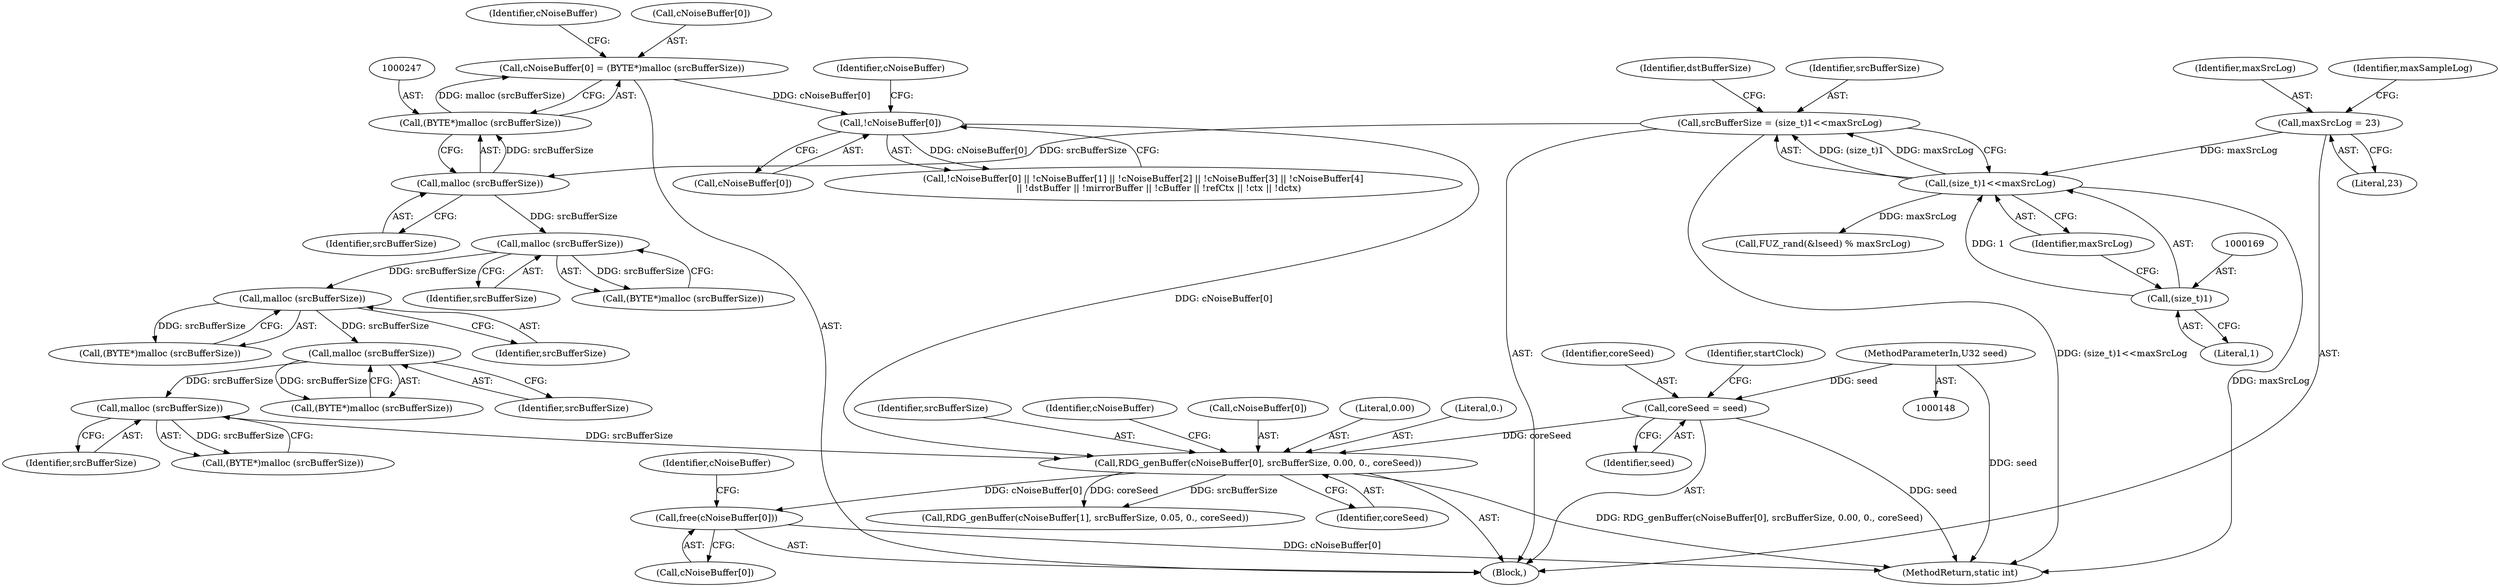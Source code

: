 digraph "0_zstd_3e5cdf1b6a85843e991d7d10f6a2567c15580da0_3@API" {
"1001442" [label="(Call,free(cNoiseBuffer[0]))"];
"1000326" [label="(Call,RDG_genBuffer(cNoiseBuffer[0], srcBufferSize, 0.00, 0., coreSeed))"];
"1000284" [label="(Call,!cNoiseBuffer[0])"];
"1000242" [label="(Call,cNoiseBuffer[0] = (BYTE*)malloc (srcBufferSize))"];
"1000246" [label="(Call,(BYTE*)malloc (srcBufferSize))"];
"1000248" [label="(Call,malloc (srcBufferSize))"];
"1000165" [label="(Call,srcBufferSize = (size_t)1<<maxSrcLog)"];
"1000167" [label="(Call,(size_t)1<<maxSrcLog)"];
"1000168" [label="(Call,(size_t)1)"];
"1000157" [label="(Call,maxSrcLog = 23)"];
"1000280" [label="(Call,malloc (srcBufferSize))"];
"1000272" [label="(Call,malloc (srcBufferSize))"];
"1000264" [label="(Call,malloc (srcBufferSize))"];
"1000256" [label="(Call,malloc (srcBufferSize))"];
"1000222" [label="(Call,coreSeed = seed)"];
"1000149" [label="(MethodParameterIn,U32 seed)"];
"1000283" [label="(Call,!cNoiseBuffer[0] || !cNoiseBuffer[1] || !cNoiseBuffer[2] || !cNoiseBuffer[3] || !cNoiseBuffer[4]\n           || !dstBuffer || !mirrorBuffer || !cBuffer || !refCtx || !ctx || !dctx)"];
"1000223" [label="(Identifier,coreSeed)"];
"1000330" [label="(Identifier,srcBufferSize)"];
"1001443" [label="(Call,cNoiseBuffer[0])"];
"1000157" [label="(Call,maxSrcLog = 23)"];
"1000278" [label="(Call,(BYTE*)malloc (srcBufferSize))"];
"1000158" [label="(Identifier,maxSrcLog)"];
"1000281" [label="(Identifier,srcBufferSize)"];
"1000326" [label="(Call,RDG_genBuffer(cNoiseBuffer[0], srcBufferSize, 0.00, 0., coreSeed))"];
"1000336" [label="(Identifier,cNoiseBuffer)"];
"1000270" [label="(Call,(BYTE*)malloc (srcBufferSize))"];
"1001442" [label="(Call,free(cNoiseBuffer[0]))"];
"1000291" [label="(Identifier,cNoiseBuffer)"];
"1000168" [label="(Call,(size_t)1)"];
"1000265" [label="(Identifier,srcBufferSize)"];
"1000162" [label="(Identifier,maxSampleLog)"];
"1000248" [label="(Call,malloc (srcBufferSize))"];
"1000171" [label="(Identifier,maxSrcLog)"];
"1001047" [label="(Call,FUZ_rand(&lseed) % maxSrcLog)"];
"1000242" [label="(Call,cNoiseBuffer[0] = (BYTE*)malloc (srcBufferSize))"];
"1000334" [label="(Call,RDG_genBuffer(cNoiseBuffer[1], srcBufferSize, 0.05, 0., coreSeed))"];
"1001475" [label="(MethodReturn,static int)"];
"1000284" [label="(Call,!cNoiseBuffer[0])"];
"1000280" [label="(Call,malloc (srcBufferSize))"];
"1000174" [label="(Identifier,dstBufferSize)"];
"1000273" [label="(Identifier,srcBufferSize)"];
"1000227" [label="(Identifier,startClock)"];
"1000249" [label="(Identifier,srcBufferSize)"];
"1000149" [label="(MethodParameterIn,U32 seed)"];
"1000262" [label="(Call,(BYTE*)malloc (srcBufferSize))"];
"1000159" [label="(Literal,23)"];
"1000256" [label="(Call,malloc (srcBufferSize))"];
"1000264" [label="(Call,malloc (srcBufferSize))"];
"1000285" [label="(Call,cNoiseBuffer[0])"];
"1000252" [label="(Identifier,cNoiseBuffer)"];
"1000155" [label="(Block,)"];
"1000224" [label="(Identifier,seed)"];
"1000166" [label="(Identifier,srcBufferSize)"];
"1000246" [label="(Call,(BYTE*)malloc (srcBufferSize))"];
"1001448" [label="(Identifier,cNoiseBuffer)"];
"1000243" [label="(Call,cNoiseBuffer[0])"];
"1000272" [label="(Call,malloc (srcBufferSize))"];
"1000254" [label="(Call,(BYTE*)malloc (srcBufferSize))"];
"1000165" [label="(Call,srcBufferSize = (size_t)1<<maxSrcLog)"];
"1000257" [label="(Identifier,srcBufferSize)"];
"1000327" [label="(Call,cNoiseBuffer[0])"];
"1000331" [label="(Literal,0.00)"];
"1000170" [label="(Literal,1)"];
"1000167" [label="(Call,(size_t)1<<maxSrcLog)"];
"1000332" [label="(Literal,0.)"];
"1000222" [label="(Call,coreSeed = seed)"];
"1000333" [label="(Identifier,coreSeed)"];
"1001442" -> "1000155"  [label="AST: "];
"1001442" -> "1001443"  [label="CFG: "];
"1001443" -> "1001442"  [label="AST: "];
"1001448" -> "1001442"  [label="CFG: "];
"1001442" -> "1001475"  [label="DDG: cNoiseBuffer[0]"];
"1000326" -> "1001442"  [label="DDG: cNoiseBuffer[0]"];
"1000326" -> "1000155"  [label="AST: "];
"1000326" -> "1000333"  [label="CFG: "];
"1000327" -> "1000326"  [label="AST: "];
"1000330" -> "1000326"  [label="AST: "];
"1000331" -> "1000326"  [label="AST: "];
"1000332" -> "1000326"  [label="AST: "];
"1000333" -> "1000326"  [label="AST: "];
"1000336" -> "1000326"  [label="CFG: "];
"1000326" -> "1001475"  [label="DDG: RDG_genBuffer(cNoiseBuffer[0], srcBufferSize, 0.00, 0., coreSeed)"];
"1000284" -> "1000326"  [label="DDG: cNoiseBuffer[0]"];
"1000280" -> "1000326"  [label="DDG: srcBufferSize"];
"1000222" -> "1000326"  [label="DDG: coreSeed"];
"1000326" -> "1000334"  [label="DDG: srcBufferSize"];
"1000326" -> "1000334"  [label="DDG: coreSeed"];
"1000284" -> "1000283"  [label="AST: "];
"1000284" -> "1000285"  [label="CFG: "];
"1000285" -> "1000284"  [label="AST: "];
"1000291" -> "1000284"  [label="CFG: "];
"1000283" -> "1000284"  [label="CFG: "];
"1000284" -> "1000283"  [label="DDG: cNoiseBuffer[0]"];
"1000242" -> "1000284"  [label="DDG: cNoiseBuffer[0]"];
"1000242" -> "1000155"  [label="AST: "];
"1000242" -> "1000246"  [label="CFG: "];
"1000243" -> "1000242"  [label="AST: "];
"1000246" -> "1000242"  [label="AST: "];
"1000252" -> "1000242"  [label="CFG: "];
"1000246" -> "1000242"  [label="DDG: malloc (srcBufferSize)"];
"1000246" -> "1000248"  [label="CFG: "];
"1000247" -> "1000246"  [label="AST: "];
"1000248" -> "1000246"  [label="AST: "];
"1000248" -> "1000246"  [label="DDG: srcBufferSize"];
"1000248" -> "1000249"  [label="CFG: "];
"1000249" -> "1000248"  [label="AST: "];
"1000165" -> "1000248"  [label="DDG: srcBufferSize"];
"1000248" -> "1000256"  [label="DDG: srcBufferSize"];
"1000165" -> "1000155"  [label="AST: "];
"1000165" -> "1000167"  [label="CFG: "];
"1000166" -> "1000165"  [label="AST: "];
"1000167" -> "1000165"  [label="AST: "];
"1000174" -> "1000165"  [label="CFG: "];
"1000165" -> "1001475"  [label="DDG: (size_t)1<<maxSrcLog"];
"1000167" -> "1000165"  [label="DDG: (size_t)1"];
"1000167" -> "1000165"  [label="DDG: maxSrcLog"];
"1000167" -> "1000171"  [label="CFG: "];
"1000168" -> "1000167"  [label="AST: "];
"1000171" -> "1000167"  [label="AST: "];
"1000167" -> "1001475"  [label="DDG: maxSrcLog"];
"1000168" -> "1000167"  [label="DDG: 1"];
"1000157" -> "1000167"  [label="DDG: maxSrcLog"];
"1000167" -> "1001047"  [label="DDG: maxSrcLog"];
"1000168" -> "1000170"  [label="CFG: "];
"1000169" -> "1000168"  [label="AST: "];
"1000170" -> "1000168"  [label="AST: "];
"1000171" -> "1000168"  [label="CFG: "];
"1000157" -> "1000155"  [label="AST: "];
"1000157" -> "1000159"  [label="CFG: "];
"1000158" -> "1000157"  [label="AST: "];
"1000159" -> "1000157"  [label="AST: "];
"1000162" -> "1000157"  [label="CFG: "];
"1000280" -> "1000278"  [label="AST: "];
"1000280" -> "1000281"  [label="CFG: "];
"1000281" -> "1000280"  [label="AST: "];
"1000278" -> "1000280"  [label="CFG: "];
"1000280" -> "1000278"  [label="DDG: srcBufferSize"];
"1000272" -> "1000280"  [label="DDG: srcBufferSize"];
"1000272" -> "1000270"  [label="AST: "];
"1000272" -> "1000273"  [label="CFG: "];
"1000273" -> "1000272"  [label="AST: "];
"1000270" -> "1000272"  [label="CFG: "];
"1000272" -> "1000270"  [label="DDG: srcBufferSize"];
"1000264" -> "1000272"  [label="DDG: srcBufferSize"];
"1000264" -> "1000262"  [label="AST: "];
"1000264" -> "1000265"  [label="CFG: "];
"1000265" -> "1000264"  [label="AST: "];
"1000262" -> "1000264"  [label="CFG: "];
"1000264" -> "1000262"  [label="DDG: srcBufferSize"];
"1000256" -> "1000264"  [label="DDG: srcBufferSize"];
"1000256" -> "1000254"  [label="AST: "];
"1000256" -> "1000257"  [label="CFG: "];
"1000257" -> "1000256"  [label="AST: "];
"1000254" -> "1000256"  [label="CFG: "];
"1000256" -> "1000254"  [label="DDG: srcBufferSize"];
"1000222" -> "1000155"  [label="AST: "];
"1000222" -> "1000224"  [label="CFG: "];
"1000223" -> "1000222"  [label="AST: "];
"1000224" -> "1000222"  [label="AST: "];
"1000227" -> "1000222"  [label="CFG: "];
"1000222" -> "1001475"  [label="DDG: seed"];
"1000149" -> "1000222"  [label="DDG: seed"];
"1000149" -> "1000148"  [label="AST: "];
"1000149" -> "1001475"  [label="DDG: seed"];
}

